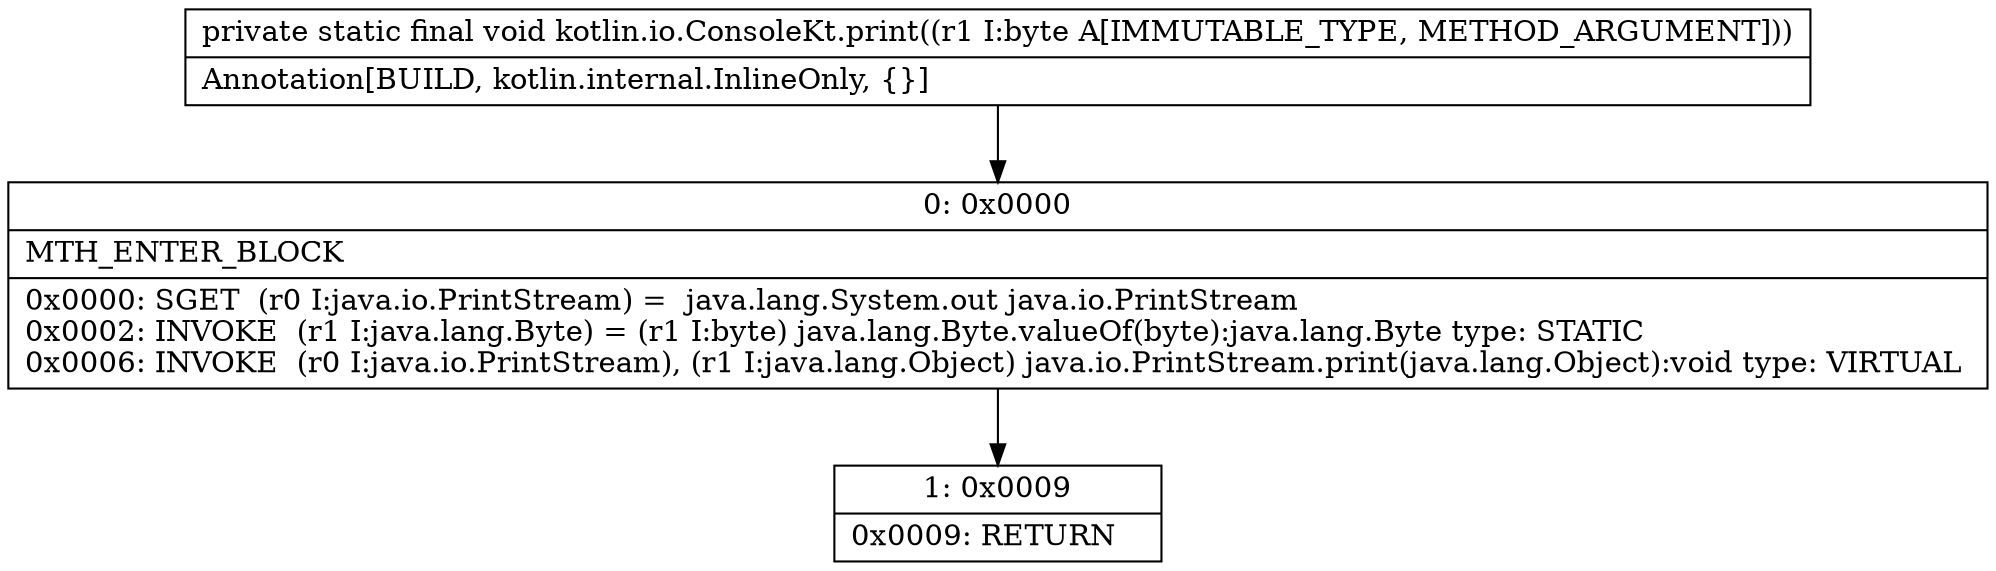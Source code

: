 digraph "CFG forkotlin.io.ConsoleKt.print(B)V" {
Node_0 [shape=record,label="{0\:\ 0x0000|MTH_ENTER_BLOCK\l|0x0000: SGET  (r0 I:java.io.PrintStream) =  java.lang.System.out java.io.PrintStream \l0x0002: INVOKE  (r1 I:java.lang.Byte) = (r1 I:byte) java.lang.Byte.valueOf(byte):java.lang.Byte type: STATIC \l0x0006: INVOKE  (r0 I:java.io.PrintStream), (r1 I:java.lang.Object) java.io.PrintStream.print(java.lang.Object):void type: VIRTUAL \l}"];
Node_1 [shape=record,label="{1\:\ 0x0009|0x0009: RETURN   \l}"];
MethodNode[shape=record,label="{private static final void kotlin.io.ConsoleKt.print((r1 I:byte A[IMMUTABLE_TYPE, METHOD_ARGUMENT]))  | Annotation[BUILD, kotlin.internal.InlineOnly, \{\}]\l}"];
MethodNode -> Node_0;
Node_0 -> Node_1;
}

